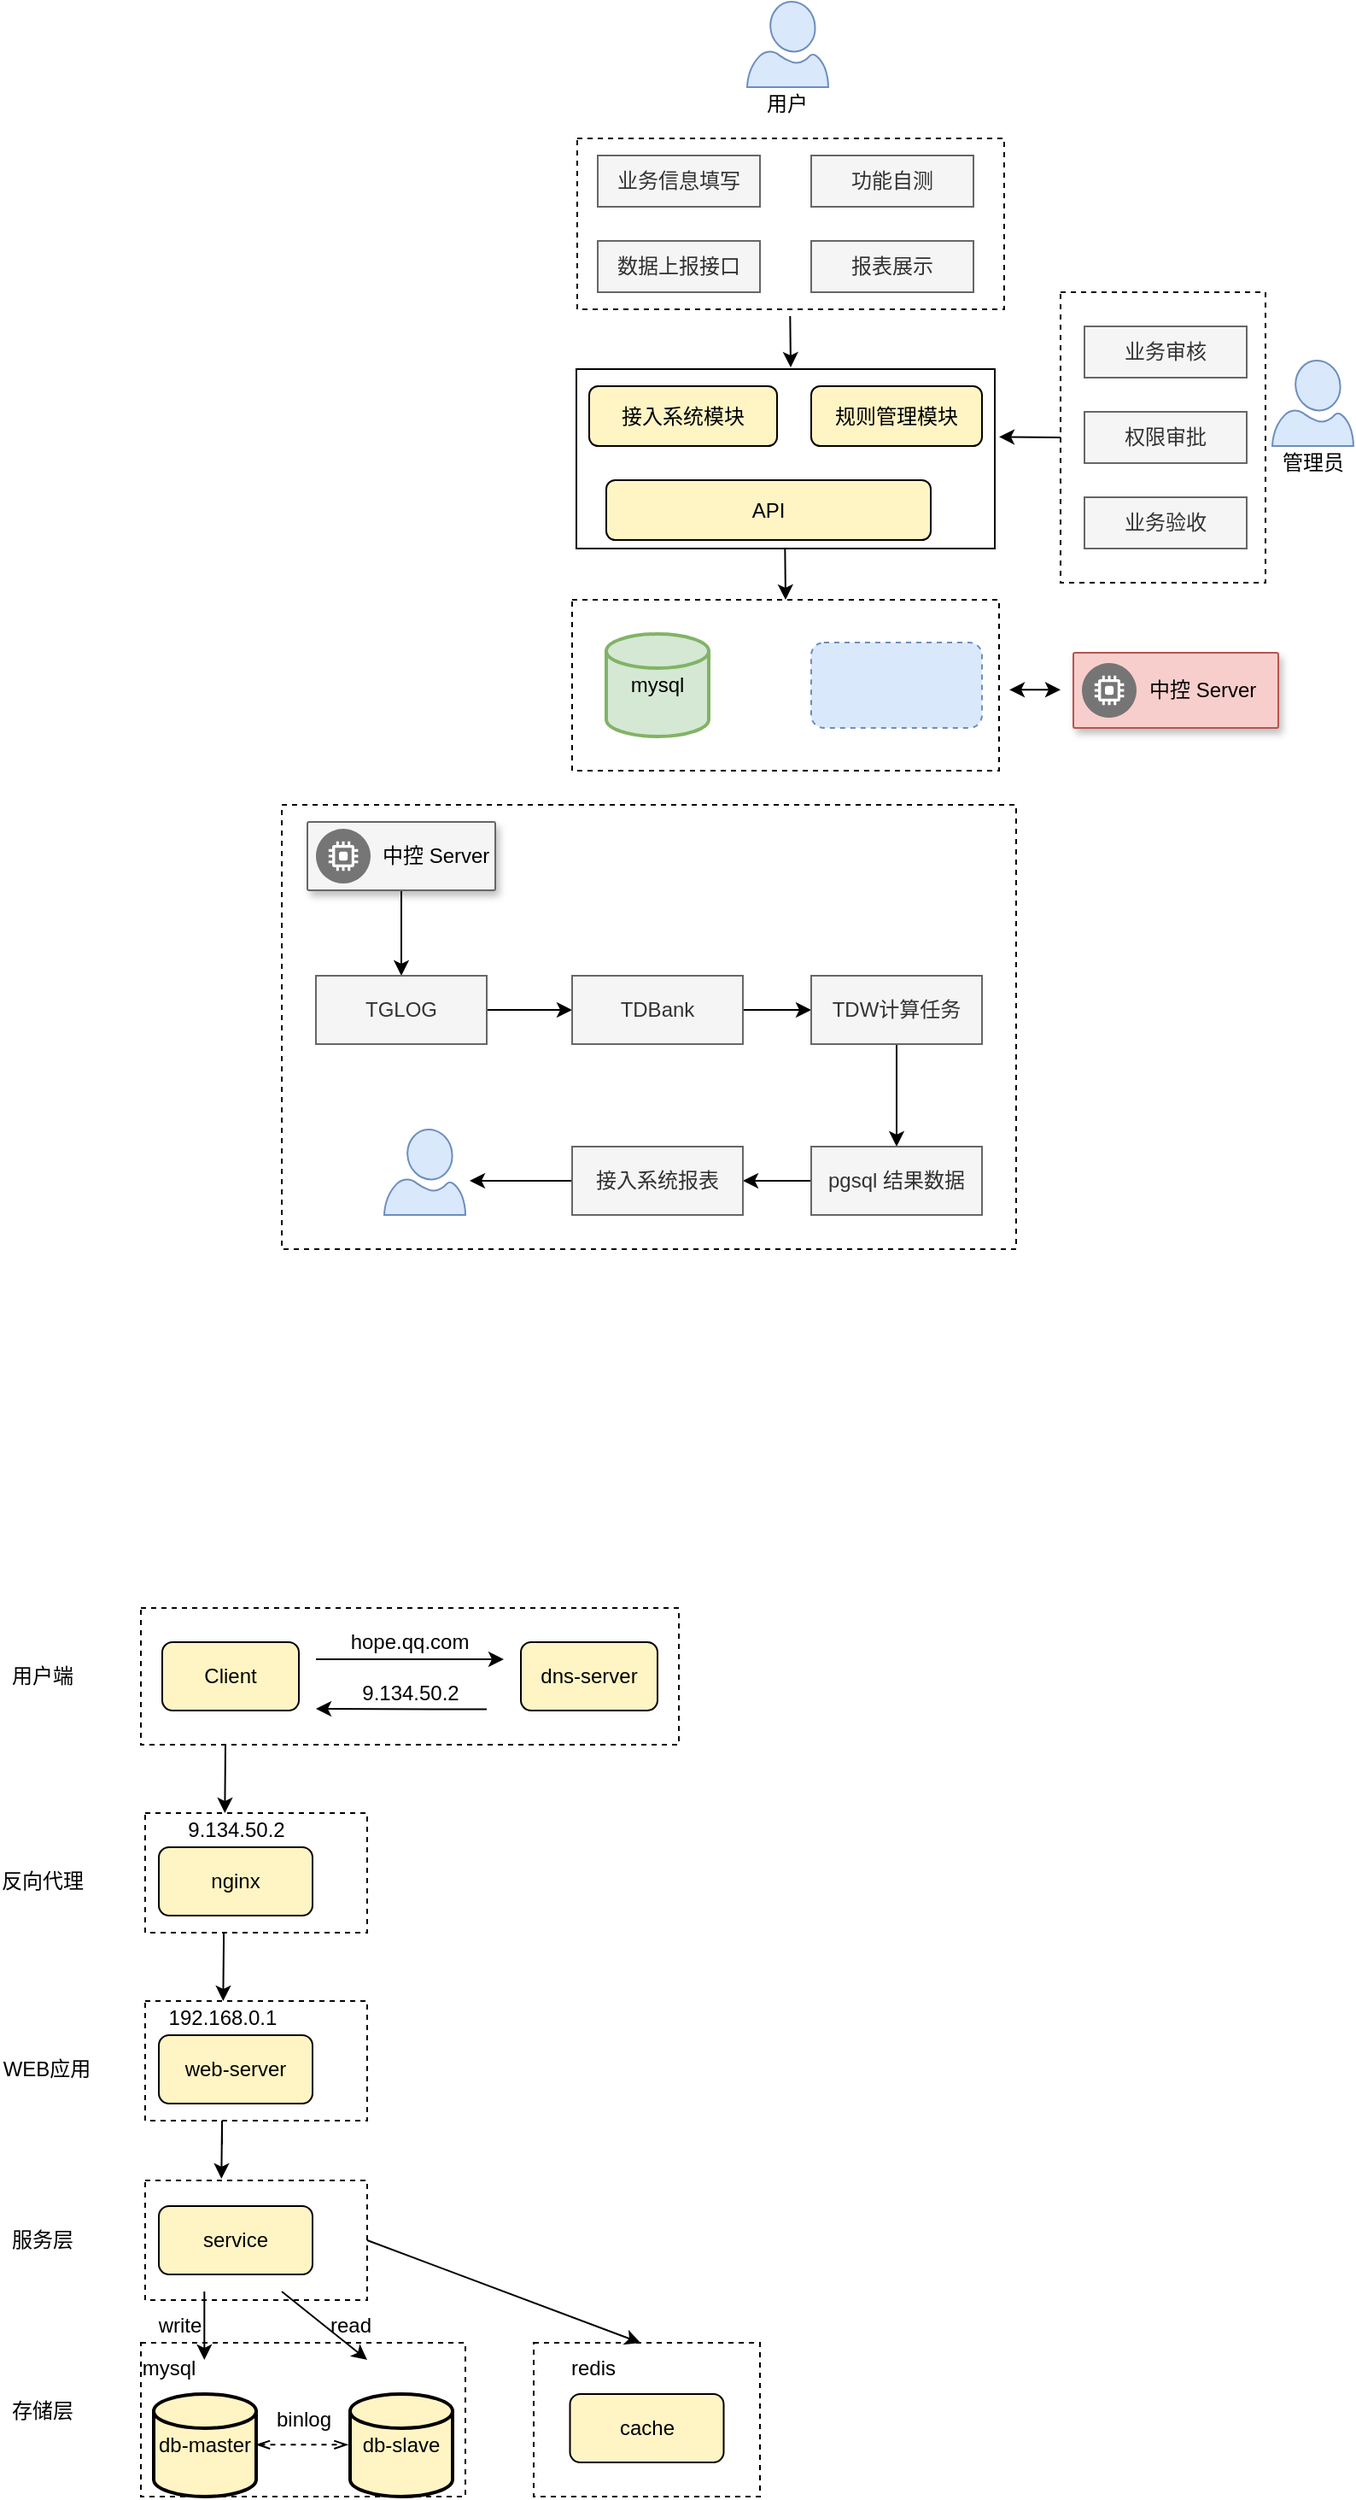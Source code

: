 <mxfile version="14.9.3" type="github">
  <diagram id="sFNgICzrHeStcKPJ0Uug" name="第 1 页">
    <mxGraphModel dx="1422" dy="757" grid="1" gridSize="10" guides="1" tooltips="1" connect="1" arrows="1" fold="1" page="1" pageScale="1" pageWidth="850" pageHeight="1100" math="0" shadow="0">
      <root>
        <mxCell id="0" />
        <mxCell id="1" parent="0" />
        <mxCell id="_6sPfe0YhpV5K99HesYT-93" value="" style="rounded=0;whiteSpace=wrap;html=1;dashed=1;" vertex="1" parent="1">
          <mxGeometry x="327.5" y="1660" width="132.5" height="90" as="geometry" />
        </mxCell>
        <mxCell id="_6sPfe0YhpV5K99HesYT-92" value="binlog" style="rounded=0;whiteSpace=wrap;html=1;dashed=1;" vertex="1" parent="1">
          <mxGeometry x="97.5" y="1660" width="190" height="90" as="geometry" />
        </mxCell>
        <mxCell id="_6sPfe0YhpV5K99HesYT-91" value="" style="rounded=0;whiteSpace=wrap;html=1;dashed=1;" vertex="1" parent="1">
          <mxGeometry x="100" y="1565" width="130" height="70" as="geometry" />
        </mxCell>
        <mxCell id="_6sPfe0YhpV5K99HesYT-90" value="" style="rounded=0;whiteSpace=wrap;html=1;dashed=1;" vertex="1" parent="1">
          <mxGeometry x="100" y="1460" width="130" height="70" as="geometry" />
        </mxCell>
        <mxCell id="_6sPfe0YhpV5K99HesYT-94" style="edgeStyle=orthogonalEdgeStyle;rounded=0;orthogonalLoop=1;jettySize=auto;html=1;entryX=0.746;entryY=-0.08;entryDx=0;entryDy=0;entryPerimeter=0;" edge="1" parent="1">
          <mxGeometry relative="1" as="geometry">
            <mxPoint x="146.014" y="1391.6" as="sourcePoint" />
            <mxPoint x="145.66" y="1460" as="targetPoint" />
            <Array as="points">
              <mxPoint x="146.01" y="1426" />
            </Array>
          </mxGeometry>
        </mxCell>
        <mxCell id="_6sPfe0YhpV5K99HesYT-89" value="" style="rounded=0;whiteSpace=wrap;html=1;dashed=1;" vertex="1" parent="1">
          <mxGeometry x="100" y="1350" width="130" height="70" as="geometry" />
        </mxCell>
        <mxCell id="_6sPfe0YhpV5K99HesYT-88" value="" style="rounded=0;whiteSpace=wrap;html=1;dashed=1;" vertex="1" parent="1">
          <mxGeometry x="97.5" y="1230" width="315" height="80" as="geometry" />
        </mxCell>
        <mxCell id="_6sPfe0YhpV5K99HesYT-62" value="" style="rounded=0;whiteSpace=wrap;html=1;dashed=1;" vertex="1" parent="1">
          <mxGeometry x="180" y="760" width="430" height="260" as="geometry" />
        </mxCell>
        <mxCell id="_6sPfe0YhpV5K99HesYT-37" value="" style="rounded=0;whiteSpace=wrap;html=1;" vertex="1" parent="1">
          <mxGeometry x="352.5" y="505" width="245" height="105" as="geometry" />
        </mxCell>
        <mxCell id="_6sPfe0YhpV5K99HesYT-33" value="" style="rounded=0;whiteSpace=wrap;html=1;dashed=1;" vertex="1" parent="1">
          <mxGeometry x="636" y="460" width="120" height="170" as="geometry" />
        </mxCell>
        <mxCell id="_6sPfe0YhpV5K99HesYT-26" value="" style="rounded=0;whiteSpace=wrap;html=1;dashed=1;" vertex="1" parent="1">
          <mxGeometry x="350" y="640" width="250" height="100" as="geometry" />
        </mxCell>
        <mxCell id="_6sPfe0YhpV5K99HesYT-25" value="" style="rounded=1;whiteSpace=wrap;html=1;dashed=1;fillColor=#dae8fc;strokeColor=#6c8ebf;" vertex="1" parent="1">
          <mxGeometry x="490" y="665" width="100" height="50" as="geometry" />
        </mxCell>
        <mxCell id="1gW-xUDaYkT_2D4jIWzP-3" value="" style="rounded=0;whiteSpace=wrap;html=1;dashed=1;" parent="1" vertex="1">
          <mxGeometry x="353" y="370" width="250" height="100" as="geometry" />
        </mxCell>
        <mxCell id="1gW-xUDaYkT_2D4jIWzP-1" value="mysql" style="strokeWidth=2;html=1;shape=mxgraph.flowchart.database;whiteSpace=wrap;fillColor=#d5e8d4;strokeColor=#82b366;" parent="1" vertex="1">
          <mxGeometry x="370" y="660" width="60" height="60" as="geometry" />
        </mxCell>
        <mxCell id="1gW-xUDaYkT_2D4jIWzP-4" value="业务信息填写" style="rounded=0;whiteSpace=wrap;html=1;fillColor=#f5f5f5;strokeColor=#666666;fontColor=#333333;" parent="1" vertex="1">
          <mxGeometry x="365" y="380" width="95" height="30" as="geometry" />
        </mxCell>
        <mxCell id="_6sPfe0YhpV5K99HesYT-11" value="" style="verticalLabelPosition=bottom;html=1;verticalAlign=top;align=center;strokeColor=#6c8ebf;fillColor=#dae8fc;shape=mxgraph.azure.user;" vertex="1" parent="1">
          <mxGeometry x="760" y="500" width="47.5" height="50" as="geometry" />
        </mxCell>
        <mxCell id="_6sPfe0YhpV5K99HesYT-17" value="" style="shape=image;html=1;verticalAlign=top;verticalLabelPosition=bottom;labelBackgroundColor=#ffffff;imageAspect=0;aspect=fixed;image=https://cdn4.iconfinder.com/data/icons/redis-2/467/Redis_Logo-128.png" vertex="1" parent="1">
          <mxGeometry x="490" y="650" width="80" height="80" as="geometry" />
        </mxCell>
        <mxCell id="_6sPfe0YhpV5K99HesYT-18" value="" style="verticalLabelPosition=bottom;html=1;verticalAlign=top;align=center;strokeColor=#6c8ebf;shape=mxgraph.azure.user;fillColor=#dae8fc;" vertex="1" parent="1">
          <mxGeometry x="452.5" y="290" width="47.5" height="50" as="geometry" />
        </mxCell>
        <mxCell id="_6sPfe0YhpV5K99HesYT-19" value="功能自测" style="rounded=0;whiteSpace=wrap;html=1;fillColor=#f5f5f5;strokeColor=#666666;fontColor=#333333;" vertex="1" parent="1">
          <mxGeometry x="490" y="380" width="95" height="30" as="geometry" />
        </mxCell>
        <mxCell id="_6sPfe0YhpV5K99HesYT-20" value="报表展示" style="rounded=0;whiteSpace=wrap;html=1;fillColor=#f5f5f5;strokeColor=#666666;fontColor=#333333;" vertex="1" parent="1">
          <mxGeometry x="490" y="430" width="95" height="30" as="geometry" />
        </mxCell>
        <mxCell id="_6sPfe0YhpV5K99HesYT-21" value="数据上报接口" style="rounded=0;whiteSpace=wrap;html=1;fillColor=#f5f5f5;strokeColor=#666666;fontColor=#333333;" vertex="1" parent="1">
          <mxGeometry x="365" y="430" width="95" height="30" as="geometry" />
        </mxCell>
        <mxCell id="_6sPfe0YhpV5K99HesYT-22" value="用户" style="text;html=1;strokeColor=none;fillColor=none;align=center;verticalAlign=middle;whiteSpace=wrap;rounded=0;dashed=1;" vertex="1" parent="1">
          <mxGeometry x="456.25" y="340" width="40" height="20" as="geometry" />
        </mxCell>
        <mxCell id="_6sPfe0YhpV5K99HesYT-23" value="管理员" style="text;html=1;strokeColor=none;fillColor=none;align=center;verticalAlign=middle;whiteSpace=wrap;rounded=0;dashed=1;" vertex="1" parent="1">
          <mxGeometry x="763.75" y="550" width="40" height="20" as="geometry" />
        </mxCell>
        <mxCell id="_6sPfe0YhpV5K99HesYT-27" value="业务审核" style="rounded=0;whiteSpace=wrap;html=1;fillColor=#f5f5f5;strokeColor=#666666;fontColor=#333333;" vertex="1" parent="1">
          <mxGeometry x="650" y="480" width="95" height="30" as="geometry" />
        </mxCell>
        <mxCell id="_6sPfe0YhpV5K99HesYT-28" value="业务验收" style="rounded=0;whiteSpace=wrap;html=1;fillColor=#f5f5f5;strokeColor=#666666;fontColor=#333333;" vertex="1" parent="1">
          <mxGeometry x="650" y="580" width="95" height="30" as="geometry" />
        </mxCell>
        <mxCell id="_6sPfe0YhpV5K99HesYT-29" value="权限审批" style="rounded=0;whiteSpace=wrap;html=1;fillColor=#f5f5f5;strokeColor=#666666;fontColor=#333333;" vertex="1" parent="1">
          <mxGeometry x="650" y="530" width="95" height="30" as="geometry" />
        </mxCell>
        <mxCell id="_6sPfe0YhpV5K99HesYT-30" value="接入系统模块" style="rounded=1;whiteSpace=wrap;html=1;fillColor=#FFF4C3;" vertex="1" parent="1">
          <mxGeometry x="360" y="515" width="110" height="35" as="geometry" />
        </mxCell>
        <mxCell id="_6sPfe0YhpV5K99HesYT-31" value="规则管理模块" style="rounded=1;whiteSpace=wrap;html=1;fillColor=#FFF4C3;" vertex="1" parent="1">
          <mxGeometry x="490" y="515" width="100" height="35" as="geometry" />
        </mxCell>
        <mxCell id="_6sPfe0YhpV5K99HesYT-32" value="API" style="rounded=1;whiteSpace=wrap;html=1;fillColor=#FFF4C3;" vertex="1" parent="1">
          <mxGeometry x="370" y="570" width="190" height="35" as="geometry" />
        </mxCell>
        <mxCell id="_6sPfe0YhpV5K99HesYT-41" value="" style="endArrow=classic;html=1;exitX=0;exitY=0.5;exitDx=0;exitDy=0;" edge="1" parent="1" source="_6sPfe0YhpV5K99HesYT-33">
          <mxGeometry width="50" height="50" relative="1" as="geometry">
            <mxPoint x="630" y="545" as="sourcePoint" />
            <mxPoint x="600.0" y="544.66" as="targetPoint" />
          </mxGeometry>
        </mxCell>
        <mxCell id="_6sPfe0YhpV5K99HesYT-42" value="" style="endArrow=classic;html=1;entryX=0.5;entryY=0;entryDx=0;entryDy=0;" edge="1" parent="1" target="_6sPfe0YhpV5K99HesYT-26">
          <mxGeometry width="50" height="50" relative="1" as="geometry">
            <mxPoint x="474.66" y="610" as="sourcePoint" />
            <mxPoint x="474.66" y="630" as="targetPoint" />
          </mxGeometry>
        </mxCell>
        <mxCell id="_6sPfe0YhpV5K99HesYT-43" value="" style="strokeColor=#b85450;shadow=1;strokeWidth=1;rounded=1;absoluteArcSize=1;arcSize=2;fillColor=#f8cecc;" vertex="1" parent="1">
          <mxGeometry x="643.5" y="671" width="120" height="44" as="geometry" />
        </mxCell>
        <mxCell id="_6sPfe0YhpV5K99HesYT-44" value="中控 Server" style="dashed=0;connectable=0;html=1;fillColor=#757575;strokeColor=none;shape=mxgraph.gcp2.dedicated_game_server;part=1;labelPosition=right;verticalLabelPosition=middle;align=left;verticalAlign=middle;spacingLeft=5;fontSize=12;" vertex="1" parent="_6sPfe0YhpV5K99HesYT-43">
          <mxGeometry y="0.5" width="32" height="32" relative="1" as="geometry">
            <mxPoint x="5" y="-16" as="offset" />
          </mxGeometry>
        </mxCell>
        <mxCell id="_6sPfe0YhpV5K99HesYT-45" value="" style="endArrow=classic;startArrow=classic;html=1;" edge="1" parent="1">
          <mxGeometry width="50" height="50" relative="1" as="geometry">
            <mxPoint x="606" y="692.66" as="sourcePoint" />
            <mxPoint x="636" y="692.66" as="targetPoint" />
          </mxGeometry>
        </mxCell>
        <mxCell id="_6sPfe0YhpV5K99HesYT-46" value="" style="endArrow=classic;html=1;entryX=0.5;entryY=0;entryDx=0;entryDy=0;" edge="1" parent="1">
          <mxGeometry width="50" height="50" relative="1" as="geometry">
            <mxPoint x="477.66" y="474" as="sourcePoint" />
            <mxPoint x="478.0" y="504" as="targetPoint" />
          </mxGeometry>
        </mxCell>
        <mxCell id="_6sPfe0YhpV5K99HesYT-56" style="edgeStyle=orthogonalEdgeStyle;rounded=0;orthogonalLoop=1;jettySize=auto;html=1;entryX=0.5;entryY=0;entryDx=0;entryDy=0;" edge="1" parent="1" source="_6sPfe0YhpV5K99HesYT-47" target="_6sPfe0YhpV5K99HesYT-50">
          <mxGeometry relative="1" as="geometry" />
        </mxCell>
        <mxCell id="_6sPfe0YhpV5K99HesYT-47" value="" style="strokeColor=#666666;shadow=1;strokeWidth=1;rounded=1;absoluteArcSize=1;arcSize=2;fillColor=#f5f5f5;fontColor=#333333;" vertex="1" parent="1">
          <mxGeometry x="195" y="770" width="110" height="40" as="geometry" />
        </mxCell>
        <mxCell id="_6sPfe0YhpV5K99HesYT-48" value="中控 Server" style="dashed=0;connectable=0;html=1;fillColor=#757575;strokeColor=none;shape=mxgraph.gcp2.dedicated_game_server;part=1;labelPosition=right;verticalLabelPosition=middle;align=left;verticalAlign=middle;spacingLeft=5;fontSize=12;" vertex="1" parent="_6sPfe0YhpV5K99HesYT-47">
          <mxGeometry y="0.5" width="32" height="32" relative="1" as="geometry">
            <mxPoint x="5" y="-16" as="offset" />
          </mxGeometry>
        </mxCell>
        <mxCell id="_6sPfe0YhpV5K99HesYT-57" style="edgeStyle=orthogonalEdgeStyle;rounded=0;orthogonalLoop=1;jettySize=auto;html=1;" edge="1" parent="1" source="_6sPfe0YhpV5K99HesYT-50" target="_6sPfe0YhpV5K99HesYT-51">
          <mxGeometry relative="1" as="geometry" />
        </mxCell>
        <mxCell id="_6sPfe0YhpV5K99HesYT-50" value="TGLOG" style="rounded=0;whiteSpace=wrap;html=1;fillColor=#f5f5f5;strokeColor=#666666;fontColor=#333333;" vertex="1" parent="1">
          <mxGeometry x="200" y="860" width="100" height="40" as="geometry" />
        </mxCell>
        <mxCell id="_6sPfe0YhpV5K99HesYT-58" style="edgeStyle=orthogonalEdgeStyle;rounded=0;orthogonalLoop=1;jettySize=auto;html=1;" edge="1" parent="1" source="_6sPfe0YhpV5K99HesYT-51" target="_6sPfe0YhpV5K99HesYT-52">
          <mxGeometry relative="1" as="geometry" />
        </mxCell>
        <mxCell id="_6sPfe0YhpV5K99HesYT-51" value="TDBank" style="rounded=0;whiteSpace=wrap;html=1;fillColor=#f5f5f5;strokeColor=#666666;fontColor=#333333;" vertex="1" parent="1">
          <mxGeometry x="350" y="860" width="100" height="40" as="geometry" />
        </mxCell>
        <mxCell id="_6sPfe0YhpV5K99HesYT-59" style="edgeStyle=orthogonalEdgeStyle;rounded=0;orthogonalLoop=1;jettySize=auto;html=1;" edge="1" parent="1" source="_6sPfe0YhpV5K99HesYT-52" target="_6sPfe0YhpV5K99HesYT-53">
          <mxGeometry relative="1" as="geometry" />
        </mxCell>
        <mxCell id="_6sPfe0YhpV5K99HesYT-52" value="TDW计算任务" style="rounded=0;whiteSpace=wrap;html=1;fillColor=#f5f5f5;strokeColor=#666666;fontColor=#333333;" vertex="1" parent="1">
          <mxGeometry x="490" y="860" width="100" height="40" as="geometry" />
        </mxCell>
        <mxCell id="_6sPfe0YhpV5K99HesYT-60" style="edgeStyle=orthogonalEdgeStyle;rounded=0;orthogonalLoop=1;jettySize=auto;html=1;entryX=1;entryY=0.5;entryDx=0;entryDy=0;" edge="1" parent="1" source="_6sPfe0YhpV5K99HesYT-53" target="_6sPfe0YhpV5K99HesYT-54">
          <mxGeometry relative="1" as="geometry" />
        </mxCell>
        <mxCell id="_6sPfe0YhpV5K99HesYT-53" value="pgsql 结果数据" style="rounded=0;whiteSpace=wrap;html=1;fillColor=#f5f5f5;strokeColor=#666666;fontColor=#333333;" vertex="1" parent="1">
          <mxGeometry x="490" y="960" width="100" height="40" as="geometry" />
        </mxCell>
        <mxCell id="_6sPfe0YhpV5K99HesYT-61" style="edgeStyle=orthogonalEdgeStyle;rounded=0;orthogonalLoop=1;jettySize=auto;html=1;" edge="1" parent="1" source="_6sPfe0YhpV5K99HesYT-54">
          <mxGeometry relative="1" as="geometry">
            <mxPoint x="290.0" y="980.0" as="targetPoint" />
          </mxGeometry>
        </mxCell>
        <mxCell id="_6sPfe0YhpV5K99HesYT-54" value="接入系统报表" style="rounded=0;whiteSpace=wrap;html=1;fillColor=#f5f5f5;strokeColor=#666666;fontColor=#333333;" vertex="1" parent="1">
          <mxGeometry x="350" y="960" width="100" height="40" as="geometry" />
        </mxCell>
        <mxCell id="_6sPfe0YhpV5K99HesYT-55" value="" style="verticalLabelPosition=bottom;html=1;verticalAlign=top;align=center;strokeColor=#6c8ebf;fillColor=#dae8fc;shape=mxgraph.azure.user;" vertex="1" parent="1">
          <mxGeometry x="240" y="950" width="47.5" height="50" as="geometry" />
        </mxCell>
        <mxCell id="_6sPfe0YhpV5K99HesYT-63" value="Client" style="rounded=1;whiteSpace=wrap;html=1;fillColor=#FFF4C3;" vertex="1" parent="1">
          <mxGeometry x="110" y="1250" width="80" height="40" as="geometry" />
        </mxCell>
        <mxCell id="_6sPfe0YhpV5K99HesYT-64" value="dns-server" style="rounded=1;whiteSpace=wrap;html=1;fillColor=#FFF4C3;" vertex="1" parent="1">
          <mxGeometry x="320" y="1250" width="80" height="40" as="geometry" />
        </mxCell>
        <mxCell id="_6sPfe0YhpV5K99HesYT-65" value="" style="endArrow=classic;html=1;" edge="1" parent="1">
          <mxGeometry width="50" height="50" relative="1" as="geometry">
            <mxPoint x="200" y="1260" as="sourcePoint" />
            <mxPoint x="310" y="1260" as="targetPoint" />
          </mxGeometry>
        </mxCell>
        <mxCell id="_6sPfe0YhpV5K99HesYT-66" value="hope.qq.com" style="text;html=1;strokeColor=none;fillColor=none;align=center;verticalAlign=middle;whiteSpace=wrap;rounded=0;" vertex="1" parent="1">
          <mxGeometry x="220" y="1240" width="70" height="20" as="geometry" />
        </mxCell>
        <mxCell id="_6sPfe0YhpV5K99HesYT-67" value="" style="endArrow=classic;html=1;" edge="1" parent="1">
          <mxGeometry width="50" height="50" relative="1" as="geometry">
            <mxPoint x="300" y="1289.31" as="sourcePoint" />
            <mxPoint x="200" y="1289" as="targetPoint" />
          </mxGeometry>
        </mxCell>
        <mxCell id="_6sPfe0YhpV5K99HesYT-68" value="9.134.50.2" style="text;html=1;align=center;verticalAlign=middle;resizable=0;points=[];autosize=1;strokeColor=none;" vertex="1" parent="1">
          <mxGeometry x="220" y="1270" width="70" height="20" as="geometry" />
        </mxCell>
        <mxCell id="_6sPfe0YhpV5K99HesYT-69" value="nginx" style="rounded=1;whiteSpace=wrap;html=1;fillColor=#FFF4C3;" vertex="1" parent="1">
          <mxGeometry x="108" y="1370" width="90" height="40" as="geometry" />
        </mxCell>
        <mxCell id="_6sPfe0YhpV5K99HesYT-70" value="9.134.50.2" style="text;html=1;align=center;verticalAlign=middle;resizable=0;points=[];autosize=1;strokeColor=none;" vertex="1" parent="1">
          <mxGeometry x="118" y="1350" width="70" height="20" as="geometry" />
        </mxCell>
        <mxCell id="_6sPfe0YhpV5K99HesYT-71" value="" style="endArrow=classic;html=1;" edge="1" parent="1">
          <mxGeometry width="50" height="50" relative="1" as="geometry">
            <mxPoint x="147" y="1310" as="sourcePoint" />
            <mxPoint x="146.66" y="1350" as="targetPoint" />
          </mxGeometry>
        </mxCell>
        <mxCell id="_6sPfe0YhpV5K99HesYT-72" value="web-server" style="rounded=1;whiteSpace=wrap;html=1;fillColor=#FFF4C3;" vertex="1" parent="1">
          <mxGeometry x="108" y="1480" width="90" height="40" as="geometry" />
        </mxCell>
        <mxCell id="_6sPfe0YhpV5K99HesYT-73" value="192.168.0.1" style="text;html=1;align=center;verticalAlign=middle;resizable=0;points=[];autosize=1;strokeColor=none;" vertex="1" parent="1">
          <mxGeometry x="105" y="1460" width="80" height="20" as="geometry" />
        </mxCell>
        <mxCell id="_6sPfe0YhpV5K99HesYT-74" value="service" style="rounded=1;whiteSpace=wrap;html=1;fillColor=#FFF4C3;" vertex="1" parent="1">
          <mxGeometry x="108" y="1580" width="90" height="40" as="geometry" />
        </mxCell>
        <mxCell id="_6sPfe0YhpV5K99HesYT-75" value="db-master" style="strokeWidth=2;html=1;shape=mxgraph.flowchart.database;whiteSpace=wrap;fillColor=#FFF4C3;" vertex="1" parent="1">
          <mxGeometry x="105" y="1690" width="60" height="60" as="geometry" />
        </mxCell>
        <mxCell id="_6sPfe0YhpV5K99HesYT-76" value="db-slave" style="strokeWidth=2;html=1;shape=mxgraph.flowchart.database;whiteSpace=wrap;fillColor=#FFF4C3;" vertex="1" parent="1">
          <mxGeometry x="220" y="1690" width="60" height="60" as="geometry" />
        </mxCell>
        <mxCell id="_6sPfe0YhpV5K99HesYT-81" value="cache" style="rounded=1;whiteSpace=wrap;html=1;fillColor=#FFF4C3;" vertex="1" parent="1">
          <mxGeometry x="348.75" y="1690" width="90" height="40" as="geometry" />
        </mxCell>
        <mxCell id="_6sPfe0YhpV5K99HesYT-82" value="用户端" style="text;html=1;strokeColor=none;fillColor=none;align=center;verticalAlign=middle;whiteSpace=wrap;rounded=0;" vertex="1" parent="1">
          <mxGeometry x="20" y="1260" width="40" height="20" as="geometry" />
        </mxCell>
        <mxCell id="_6sPfe0YhpV5K99HesYT-83" value="反向代理" style="text;html=1;strokeColor=none;fillColor=none;align=center;verticalAlign=middle;whiteSpace=wrap;rounded=0;" vertex="1" parent="1">
          <mxGeometry x="15" y="1380" width="50" height="20" as="geometry" />
        </mxCell>
        <mxCell id="_6sPfe0YhpV5K99HesYT-84" value="WEB应用" style="text;html=1;strokeColor=none;fillColor=none;align=center;verticalAlign=middle;whiteSpace=wrap;rounded=0;" vertex="1" parent="1">
          <mxGeometry x="15" y="1490" width="55" height="20" as="geometry" />
        </mxCell>
        <mxCell id="_6sPfe0YhpV5K99HesYT-85" value="服务层" style="text;html=1;strokeColor=none;fillColor=none;align=center;verticalAlign=middle;whiteSpace=wrap;rounded=0;" vertex="1" parent="1">
          <mxGeometry x="20" y="1590" width="40" height="20" as="geometry" />
        </mxCell>
        <mxCell id="_6sPfe0YhpV5K99HesYT-87" value="存储层" style="text;html=1;strokeColor=none;fillColor=none;align=center;verticalAlign=middle;whiteSpace=wrap;rounded=0;" vertex="1" parent="1">
          <mxGeometry x="20" y="1690" width="40" height="20" as="geometry" />
        </mxCell>
        <mxCell id="_6sPfe0YhpV5K99HesYT-95" value="" style="endArrow=openThin;startArrow=openThin;html=1;dashed=1;endFill=0;startFill=0;" edge="1" parent="1">
          <mxGeometry width="50" height="50" relative="1" as="geometry">
            <mxPoint x="165" y="1719.66" as="sourcePoint" />
            <mxPoint x="218.75" y="1719.66" as="targetPoint" />
          </mxGeometry>
        </mxCell>
        <mxCell id="_6sPfe0YhpV5K99HesYT-96" value="redis" style="text;html=1;align=center;verticalAlign=middle;resizable=0;points=[];autosize=1;strokeColor=none;" vertex="1" parent="1">
          <mxGeometry x="342" y="1665" width="40" height="20" as="geometry" />
        </mxCell>
        <mxCell id="_6sPfe0YhpV5K99HesYT-97" style="edgeStyle=orthogonalEdgeStyle;rounded=0;orthogonalLoop=1;jettySize=auto;html=1;entryX=0.746;entryY=-0.08;entryDx=0;entryDy=0;entryPerimeter=0;" edge="1" parent="1">
          <mxGeometry relative="1" as="geometry">
            <mxPoint x="145" y="1544" as="sourcePoint" />
            <mxPoint x="144.66" y="1564" as="targetPoint" />
            <Array as="points">
              <mxPoint x="145.01" y="1530" />
            </Array>
          </mxGeometry>
        </mxCell>
        <mxCell id="_6sPfe0YhpV5K99HesYT-98" value="" style="endArrow=classic;html=1;exitX=1;exitY=0.5;exitDx=0;exitDy=0;" edge="1" parent="1" source="_6sPfe0YhpV5K99HesYT-91">
          <mxGeometry width="50" height="50" relative="1" as="geometry">
            <mxPoint x="290" y="1640" as="sourcePoint" />
            <mxPoint x="390" y="1660" as="targetPoint" />
          </mxGeometry>
        </mxCell>
        <mxCell id="_6sPfe0YhpV5K99HesYT-99" value="" style="endArrow=classic;html=1;" edge="1" parent="1">
          <mxGeometry width="50" height="50" relative="1" as="geometry">
            <mxPoint x="134.66" y="1630" as="sourcePoint" />
            <mxPoint x="134.66" y="1670" as="targetPoint" />
          </mxGeometry>
        </mxCell>
        <mxCell id="_6sPfe0YhpV5K99HesYT-100" value="" style="endArrow=classic;html=1;" edge="1" parent="1">
          <mxGeometry width="50" height="50" relative="1" as="geometry">
            <mxPoint x="180" y="1630" as="sourcePoint" />
            <mxPoint x="230" y="1670" as="targetPoint" />
          </mxGeometry>
        </mxCell>
        <mxCell id="_6sPfe0YhpV5K99HesYT-101" value="write" style="text;html=1;align=center;verticalAlign=middle;resizable=0;points=[];autosize=1;strokeColor=none;" vertex="1" parent="1">
          <mxGeometry x="100" y="1640" width="40" height="20" as="geometry" />
        </mxCell>
        <mxCell id="_6sPfe0YhpV5K99HesYT-102" value="read" style="text;html=1;align=center;verticalAlign=middle;resizable=0;points=[];autosize=1;strokeColor=none;" vertex="1" parent="1">
          <mxGeometry x="200" y="1640" width="40" height="20" as="geometry" />
        </mxCell>
        <mxCell id="_6sPfe0YhpV5K99HesYT-103" value="mysql" style="text;html=1;strokeColor=none;fillColor=none;align=center;verticalAlign=middle;whiteSpace=wrap;rounded=0;dashed=1;" vertex="1" parent="1">
          <mxGeometry x="94" y="1665" width="40" height="20" as="geometry" />
        </mxCell>
      </root>
    </mxGraphModel>
  </diagram>
</mxfile>
